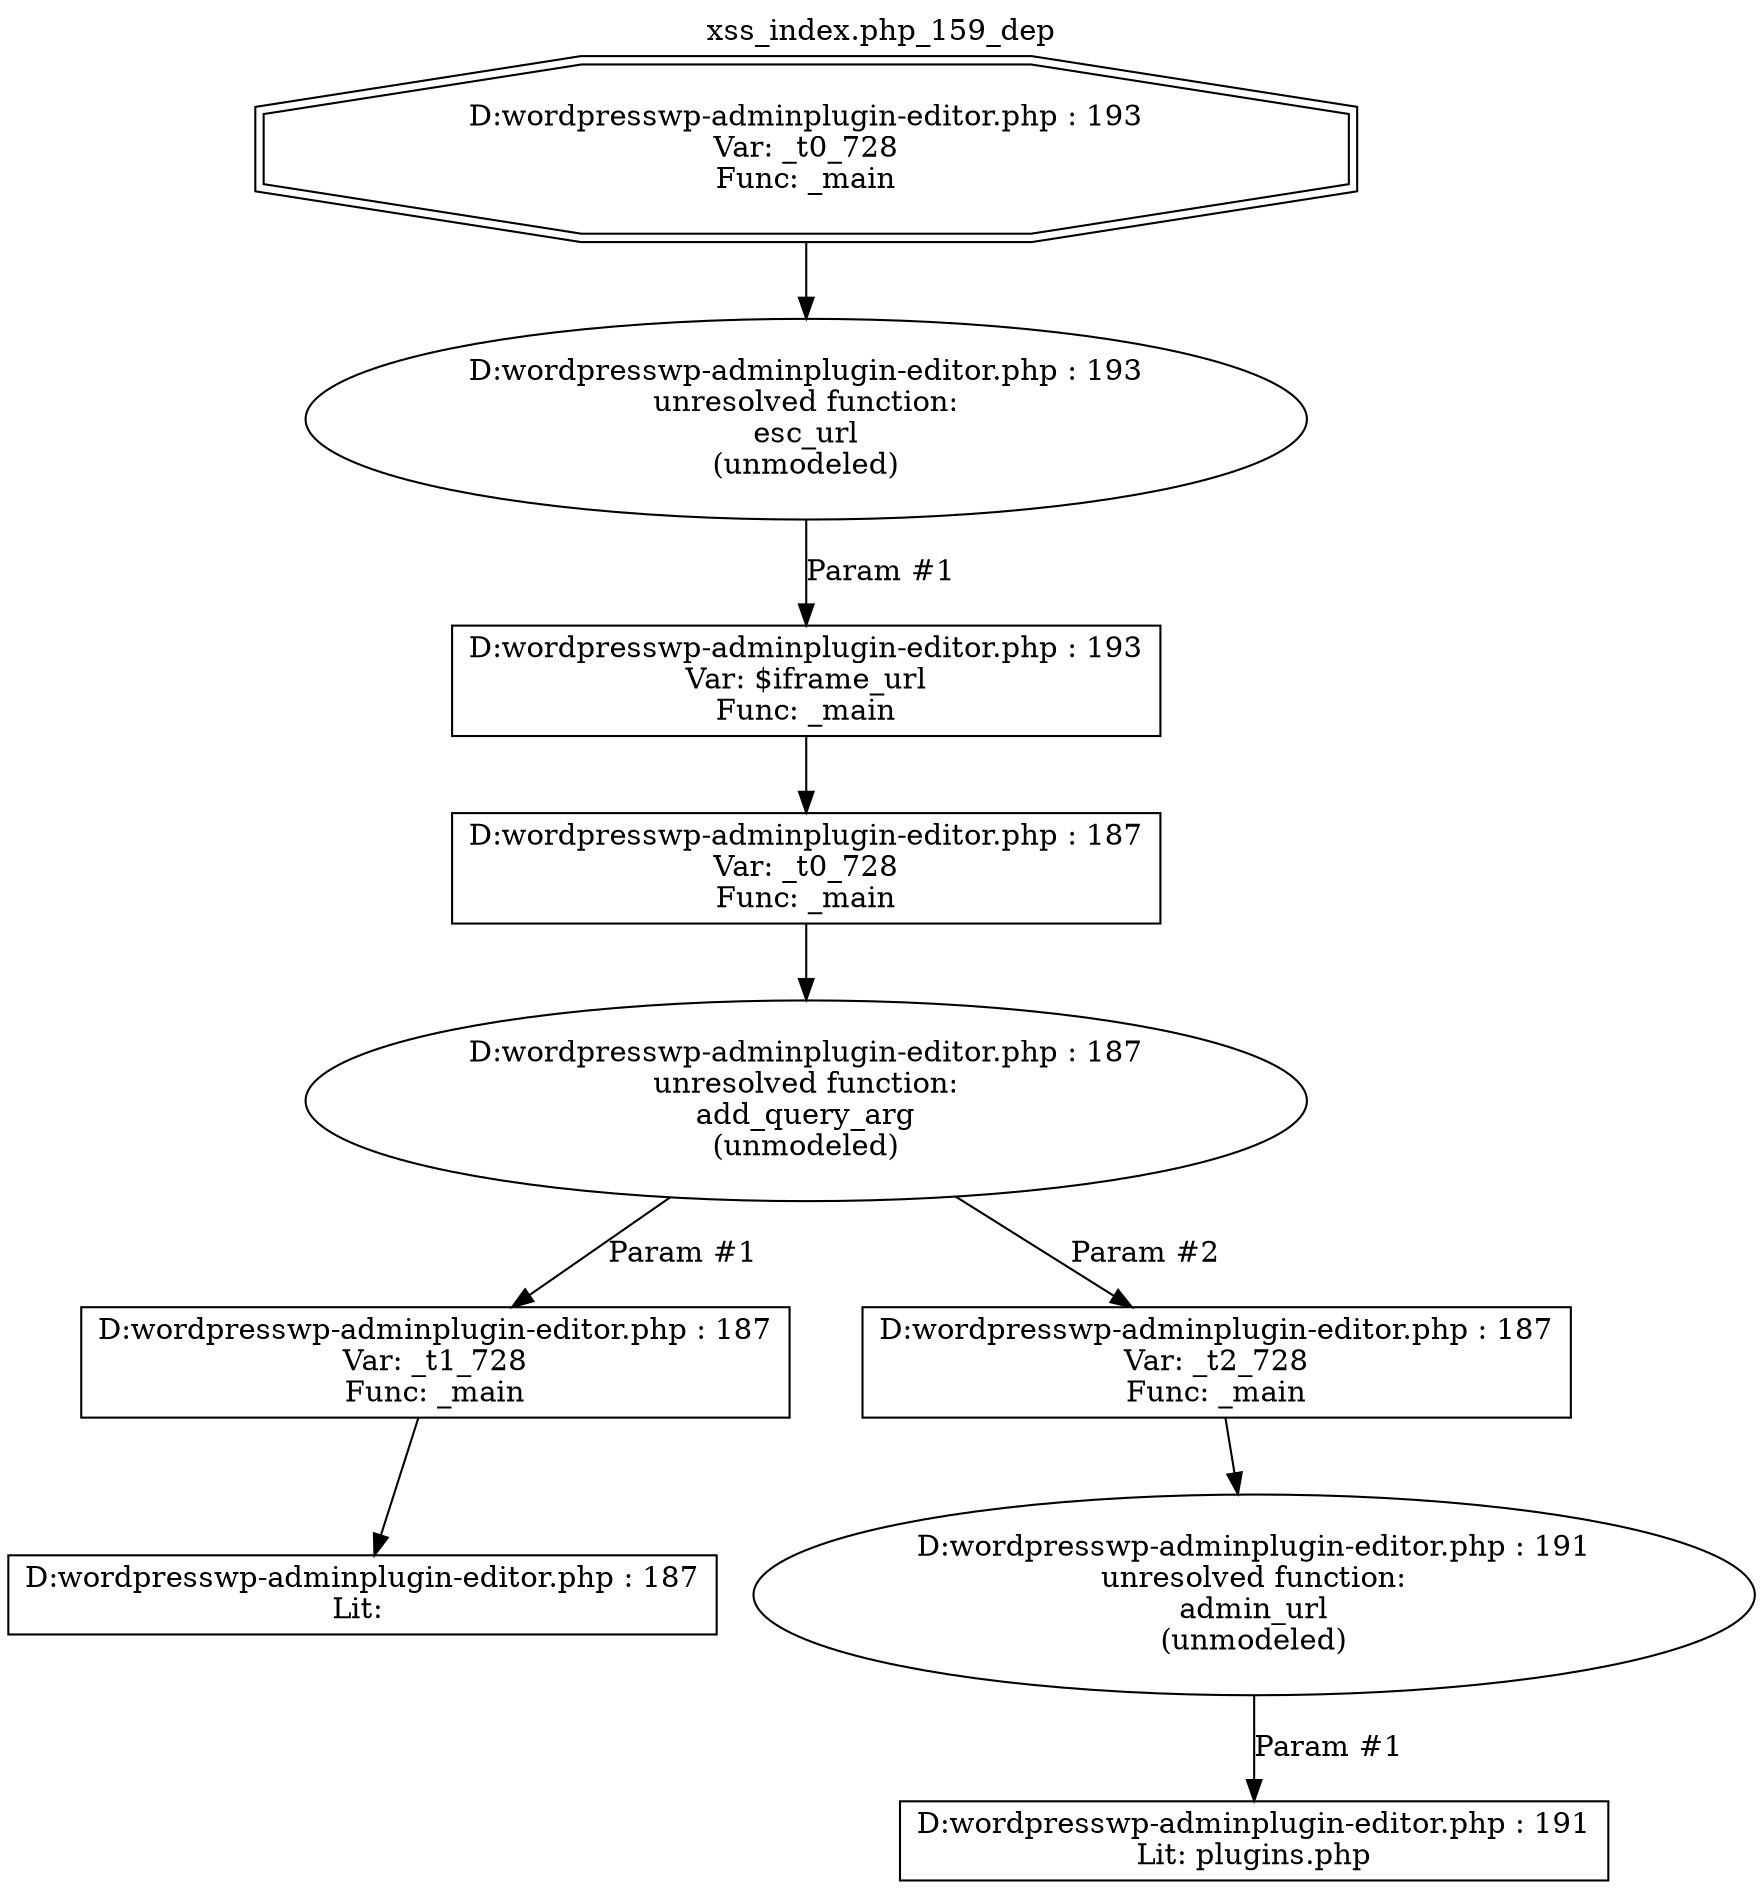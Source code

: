 digraph cfg {
  label="xss_index.php_159_dep";
  labelloc=t;
  n1 [shape=doubleoctagon, label="D:\wordpress\wp-admin\plugin-editor.php : 193\nVar: _t0_728\nFunc: _main\n"];
  n2 [shape=ellipse, label="D:\wordpress\wp-admin\plugin-editor.php : 193\nunresolved function:\nesc_url\n(unmodeled)\n"];
  n3 [shape=box, label="D:\wordpress\wp-admin\plugin-editor.php : 193\nVar: $iframe_url\nFunc: _main\n"];
  n4 [shape=box, label="D:\wordpress\wp-admin\plugin-editor.php : 187\nVar: _t0_728\nFunc: _main\n"];
  n5 [shape=ellipse, label="D:\wordpress\wp-admin\plugin-editor.php : 187\nunresolved function:\nadd_query_arg\n(unmodeled)\n"];
  n6 [shape=box, label="D:\wordpress\wp-admin\plugin-editor.php : 187\nVar: _t1_728\nFunc: _main\n"];
  n7 [shape=box, label="D:\wordpress\wp-admin\plugin-editor.php : 187\nLit: \n"];
  n8 [shape=box, label="D:\wordpress\wp-admin\plugin-editor.php : 187\nVar: _t2_728\nFunc: _main\n"];
  n9 [shape=ellipse, label="D:\wordpress\wp-admin\plugin-editor.php : 191\nunresolved function:\nadmin_url\n(unmodeled)\n"];
  n10 [shape=box, label="D:\wordpress\wp-admin\plugin-editor.php : 191\nLit: plugins.php\n"];
  n1 -> n2;
  n4 -> n5;
  n6 -> n7;
  n5 -> n6[label="Param #1"];
  n5 -> n8[label="Param #2"];
  n8 -> n9;
  n9 -> n10[label="Param #1"];
  n3 -> n4;
  n2 -> n3[label="Param #1"];
}
